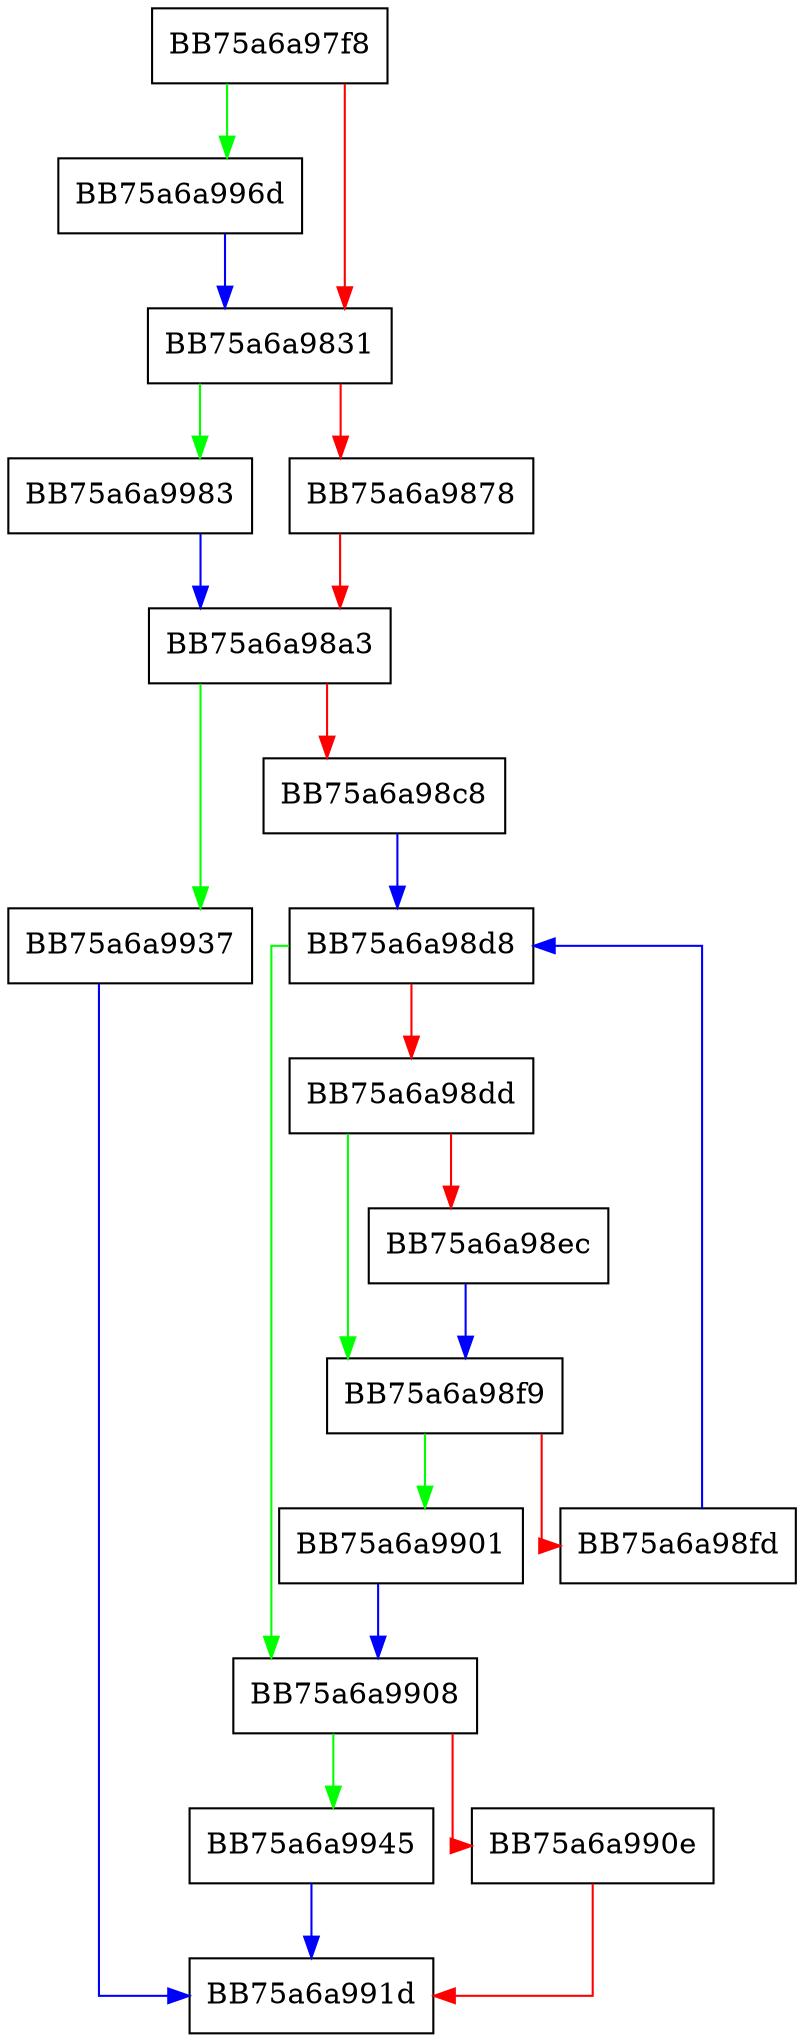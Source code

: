digraph GetVolumeRecognitionDescriptor {
  node [shape="box"];
  graph [splines=ortho];
  BB75a6a97f8 -> BB75a6a996d [color="green"];
  BB75a6a97f8 -> BB75a6a9831 [color="red"];
  BB75a6a9831 -> BB75a6a9983 [color="green"];
  BB75a6a9831 -> BB75a6a9878 [color="red"];
  BB75a6a9878 -> BB75a6a98a3 [color="red"];
  BB75a6a98a3 -> BB75a6a9937 [color="green"];
  BB75a6a98a3 -> BB75a6a98c8 [color="red"];
  BB75a6a98c8 -> BB75a6a98d8 [color="blue"];
  BB75a6a98d8 -> BB75a6a9908 [color="green"];
  BB75a6a98d8 -> BB75a6a98dd [color="red"];
  BB75a6a98dd -> BB75a6a98f9 [color="green"];
  BB75a6a98dd -> BB75a6a98ec [color="red"];
  BB75a6a98ec -> BB75a6a98f9 [color="blue"];
  BB75a6a98f9 -> BB75a6a9901 [color="green"];
  BB75a6a98f9 -> BB75a6a98fd [color="red"];
  BB75a6a98fd -> BB75a6a98d8 [color="blue"];
  BB75a6a9901 -> BB75a6a9908 [color="blue"];
  BB75a6a9908 -> BB75a6a9945 [color="green"];
  BB75a6a9908 -> BB75a6a990e [color="red"];
  BB75a6a990e -> BB75a6a991d [color="red"];
  BB75a6a9937 -> BB75a6a991d [color="blue"];
  BB75a6a9945 -> BB75a6a991d [color="blue"];
  BB75a6a996d -> BB75a6a9831 [color="blue"];
  BB75a6a9983 -> BB75a6a98a3 [color="blue"];
}